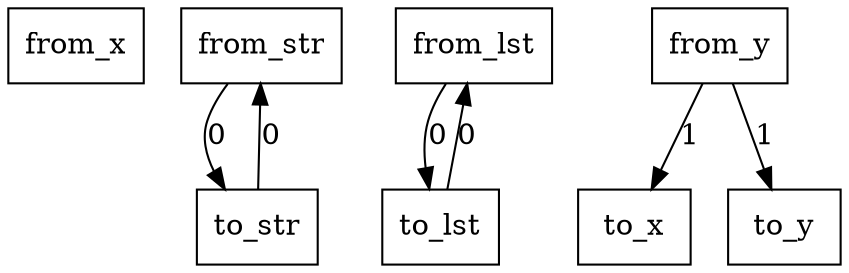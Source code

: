 digraph {
    graph [rankdir=TB
          ,bgcolor=transparent];
    node [shape=box
         ,fillcolor=white
         ,style=filled];
    0 [label=<from_x>];
    1 [label=<from_str>];
    2 [label=<from_lst>];
    3 [label=<from_y>];
    4 [label=<to_x>];
    5 [label=<to_str>];
    6 [label=<to_lst>];
    7 [label=<to_y>];
    1 -> 5 [label=0];
    2 -> 6 [label=0];
    3 -> 4 [label=1];
    3 -> 7 [label=1];
    5 -> 1 [label=0];
    6 -> 2 [label=0];
}